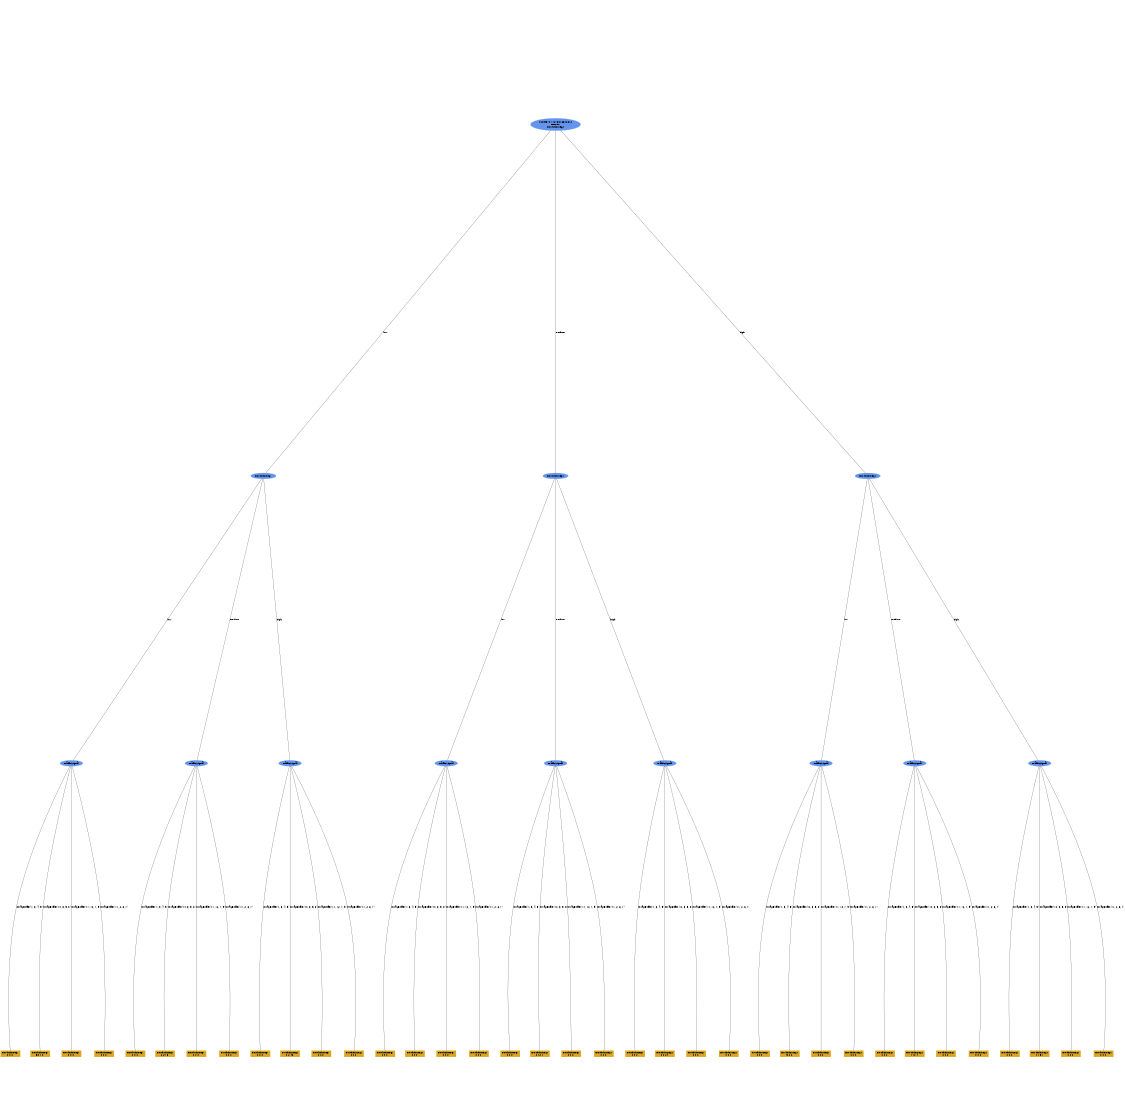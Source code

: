 digraph "DD" {
size = "7.5,10"
ratio=1.0;
center = true;
edge [dir = none];
{ rank = same; node [shape=ellipse, style=filled, color=cornflowerblue];"21177" [label="score=70.11278316602672\nN=250\nNorth_in_seg2"];}
{ rank = same; node [shape=ellipse, style=filled, color=cornflowerblue];"21190" [label="North_in_seg1"];}
{ rank = same; node [shape=ellipse, style=filled, color=cornflowerblue];"21203" [label="North_in_seg1"];}
{ rank = same; node [shape=ellipse, style=filled, color=cornflowerblue];"21216" [label="North_in_seg1"];}
{ rank = same; node [shape=ellipse, style=filled, color=cornflowerblue];"21225" [label="TrafficSignal"];}
{ rank = same; node [shape=ellipse, style=filled, color=cornflowerblue];"21235" [label="TrafficSignal"];}
{ rank = same; node [shape=ellipse, style=filled, color=cornflowerblue];"21245" [label="TrafficSignal"];}
{ rank = same; node [shape=ellipse, style=filled, color=cornflowerblue];"21255" [label="TrafficSignal"];}
{ rank = same; node [shape=ellipse, style=filled, color=cornflowerblue];"21265" [label="TrafficSignal"];}
{ rank = same; node [shape=ellipse, style=filled, color=cornflowerblue];"21275" [label="TrafficSignal"];}
{ rank = same; node [shape=ellipse, style=filled, color=cornflowerblue];"21285" [label="TrafficSignal"];}
{ rank = same; node [shape=ellipse, style=filled, color=cornflowerblue];"21295" [label="TrafficSignal"];}
{ rank = same; node [shape=ellipse, style=filled, color=cornflowerblue];"21305" [label="TrafficSignal"];}
{ rank = same; node [shape=box, style=filled, color=goldenrod];"21226" [label="North_in_seg1\n0 0 0 "];}
{ rank = same; node [shape=box, style=filled, color=goldenrod];"21227" [label="North_in_seg1\n58 1 0 "];}
{ rank = same; node [shape=box, style=filled, color=goldenrod];"21228" [label="North_in_seg1\n0 0 0 "];}
{ rank = same; node [shape=box, style=filled, color=goldenrod];"21229" [label="North_in_seg1\n0 0 0 "];}
{ rank = same; node [shape=box, style=filled, color=goldenrod];"21236" [label="North_in_seg1\n0 0 0 "];}
{ rank = same; node [shape=box, style=filled, color=goldenrod];"21237" [label="North_in_seg1\n2 27 3 "];}
{ rank = same; node [shape=box, style=filled, color=goldenrod];"21238" [label="North_in_seg1\n0 0 0 "];}
{ rank = same; node [shape=box, style=filled, color=goldenrod];"21239" [label="North_in_seg1\n0 0 0 "];}
{ rank = same; node [shape=box, style=filled, color=goldenrod];"21246" [label="North_in_seg1\n0 0 0 "];}
{ rank = same; node [shape=box, style=filled, color=goldenrod];"21247" [label="North_in_seg1\n0 2 48 "];}
{ rank = same; node [shape=box, style=filled, color=goldenrod];"21248" [label="North_in_seg1\n0 0 0 "];}
{ rank = same; node [shape=box, style=filled, color=goldenrod];"21249" [label="North_in_seg1\n0 0 0 "];}
{ rank = same; node [shape=box, style=filled, color=goldenrod];"21256" [label="North_in_seg1\n0 0 0 "];}
{ rank = same; node [shape=box, style=filled, color=goldenrod];"21257" [label="North_in_seg1\n0 0 0 "];}
{ rank = same; node [shape=box, style=filled, color=goldenrod];"21258" [label="North_in_seg1\n0 0 0 "];}
{ rank = same; node [shape=box, style=filled, color=goldenrod];"21259" [label="North_in_seg1\n0 0 0 "];}
{ rank = same; node [shape=box, style=filled, color=goldenrod];"21266" [label="North_in_seg1\n0 0 0 "];}
{ rank = same; node [shape=box, style=filled, color=goldenrod];"21267" [label="North_in_seg1\n0 12 1 "];}
{ rank = same; node [shape=box, style=filled, color=goldenrod];"21268" [label="North_in_seg1\n0 0 0 "];}
{ rank = same; node [shape=box, style=filled, color=goldenrod];"21269" [label="North_in_seg1\n0 0 0 "];}
{ rank = same; node [shape=box, style=filled, color=goldenrod];"21276" [label="North_in_seg1\n0 0 0 "];}
{ rank = same; node [shape=box, style=filled, color=goldenrod];"21277" [label="North_in_seg1\n0 0 24 "];}
{ rank = same; node [shape=box, style=filled, color=goldenrod];"21278" [label="North_in_seg1\n0 0 0 "];}
{ rank = same; node [shape=box, style=filled, color=goldenrod];"21279" [label="North_in_seg1\n0 0 0 "];}
{ rank = same; node [shape=box, style=filled, color=goldenrod];"21286" [label="North_in_seg1\n0 0 0 "];}
{ rank = same; node [shape=box, style=filled, color=goldenrod];"21287" [label="North_in_seg1\n5 0 0 "];}
{ rank = same; node [shape=box, style=filled, color=goldenrod];"21288" [label="North_in_seg1\n0 0 0 "];}
{ rank = same; node [shape=box, style=filled, color=goldenrod];"21289" [label="North_in_seg1\n0 0 0 "];}
{ rank = same; node [shape=box, style=filled, color=goldenrod];"21296" [label="North_in_seg1\n0 0 0 "];}
{ rank = same; node [shape=box, style=filled, color=goldenrod];"21297" [label="North_in_seg1\n1 10 4 "];}
{ rank = same; node [shape=box, style=filled, color=goldenrod];"21298" [label="North_in_seg1\n0 0 0 "];}
{ rank = same; node [shape=box, style=filled, color=goldenrod];"21299" [label="North_in_seg1\n0 0 0 "];}
{ rank = same; node [shape=box, style=filled, color=goldenrod];"21306" [label="North_in_seg1\n0 0 0 "];}
{ rank = same; node [shape=box, style=filled, color=goldenrod];"21307" [label="North_in_seg1\n0 1 51 "];}
{ rank = same; node [shape=box, style=filled, color=goldenrod];"21308" [label="North_in_seg1\n0 0 0 "];}
{ rank = same; node [shape=box, style=filled, color=goldenrod];"21309" [label="North_in_seg1\n0 0 0 "];}
"21177" -> "21190" [label = "low"];
"21177" -> "21203" [label = "medium"];
"21177" -> "21216" [label = "high"];
"21190" -> "21225" [label = "low"];
"21190" -> "21235" [label = "medium"];
"21190" -> "21245" [label = "high"];
"21203" -> "21255" [label = "low"];
"21203" -> "21265" [label = "medium"];
"21203" -> "21275" [label = "high"];
"21216" -> "21285" [label = "low"];
"21216" -> "21295" [label = "medium"];
"21216" -> "21305" [label = "high"];
"21225" -> "21226" [label = "ArrayBuffer(1, 3, 4, 5)"];
"21225" -> "21227" [label = "ArrayBuffer(10, 3, 5, 8)"];
"21225" -> "21228" [label = "ArrayBuffer(11, 12, 7, 9)"];
"21225" -> "21229" [label = "ArrayBuffer(11, 2, 6, 7)"];
"21235" -> "21236" [label = "ArrayBuffer(1, 3, 4, 5)"];
"21235" -> "21237" [label = "ArrayBuffer(10, 3, 5, 8)"];
"21235" -> "21238" [label = "ArrayBuffer(11, 12, 7, 9)"];
"21235" -> "21239" [label = "ArrayBuffer(11, 2, 6, 7)"];
"21245" -> "21246" [label = "ArrayBuffer(1, 3, 4, 5)"];
"21245" -> "21247" [label = "ArrayBuffer(10, 3, 5, 8)"];
"21245" -> "21248" [label = "ArrayBuffer(11, 12, 7, 9)"];
"21245" -> "21249" [label = "ArrayBuffer(11, 2, 6, 7)"];
"21255" -> "21256" [label = "ArrayBuffer(1, 3, 4, 5)"];
"21255" -> "21257" [label = "ArrayBuffer(10, 3, 5, 8)"];
"21255" -> "21258" [label = "ArrayBuffer(11, 12, 7, 9)"];
"21255" -> "21259" [label = "ArrayBuffer(11, 2, 6, 7)"];
"21265" -> "21266" [label = "ArrayBuffer(1, 3, 4, 5)"];
"21265" -> "21267" [label = "ArrayBuffer(10, 3, 5, 8)"];
"21265" -> "21268" [label = "ArrayBuffer(11, 12, 7, 9)"];
"21265" -> "21269" [label = "ArrayBuffer(11, 2, 6, 7)"];
"21275" -> "21276" [label = "ArrayBuffer(1, 3, 4, 5)"];
"21275" -> "21277" [label = "ArrayBuffer(10, 3, 5, 8)"];
"21275" -> "21278" [label = "ArrayBuffer(11, 12, 7, 9)"];
"21275" -> "21279" [label = "ArrayBuffer(11, 2, 6, 7)"];
"21285" -> "21286" [label = "ArrayBuffer(1, 3, 4, 5)"];
"21285" -> "21287" [label = "ArrayBuffer(10, 3, 5, 8)"];
"21285" -> "21288" [label = "ArrayBuffer(11, 12, 7, 9)"];
"21285" -> "21289" [label = "ArrayBuffer(11, 2, 6, 7)"];
"21295" -> "21296" [label = "ArrayBuffer(1, 3, 4, 5)"];
"21295" -> "21297" [label = "ArrayBuffer(10, 3, 5, 8)"];
"21295" -> "21298" [label = "ArrayBuffer(11, 12, 7, 9)"];
"21295" -> "21299" [label = "ArrayBuffer(11, 2, 6, 7)"];
"21305" -> "21306" [label = "ArrayBuffer(1, 3, 4, 5)"];
"21305" -> "21307" [label = "ArrayBuffer(10, 3, 5, 8)"];
"21305" -> "21308" [label = "ArrayBuffer(11, 12, 7, 9)"];
"21305" -> "21309" [label = "ArrayBuffer(11, 2, 6, 7)"];

}